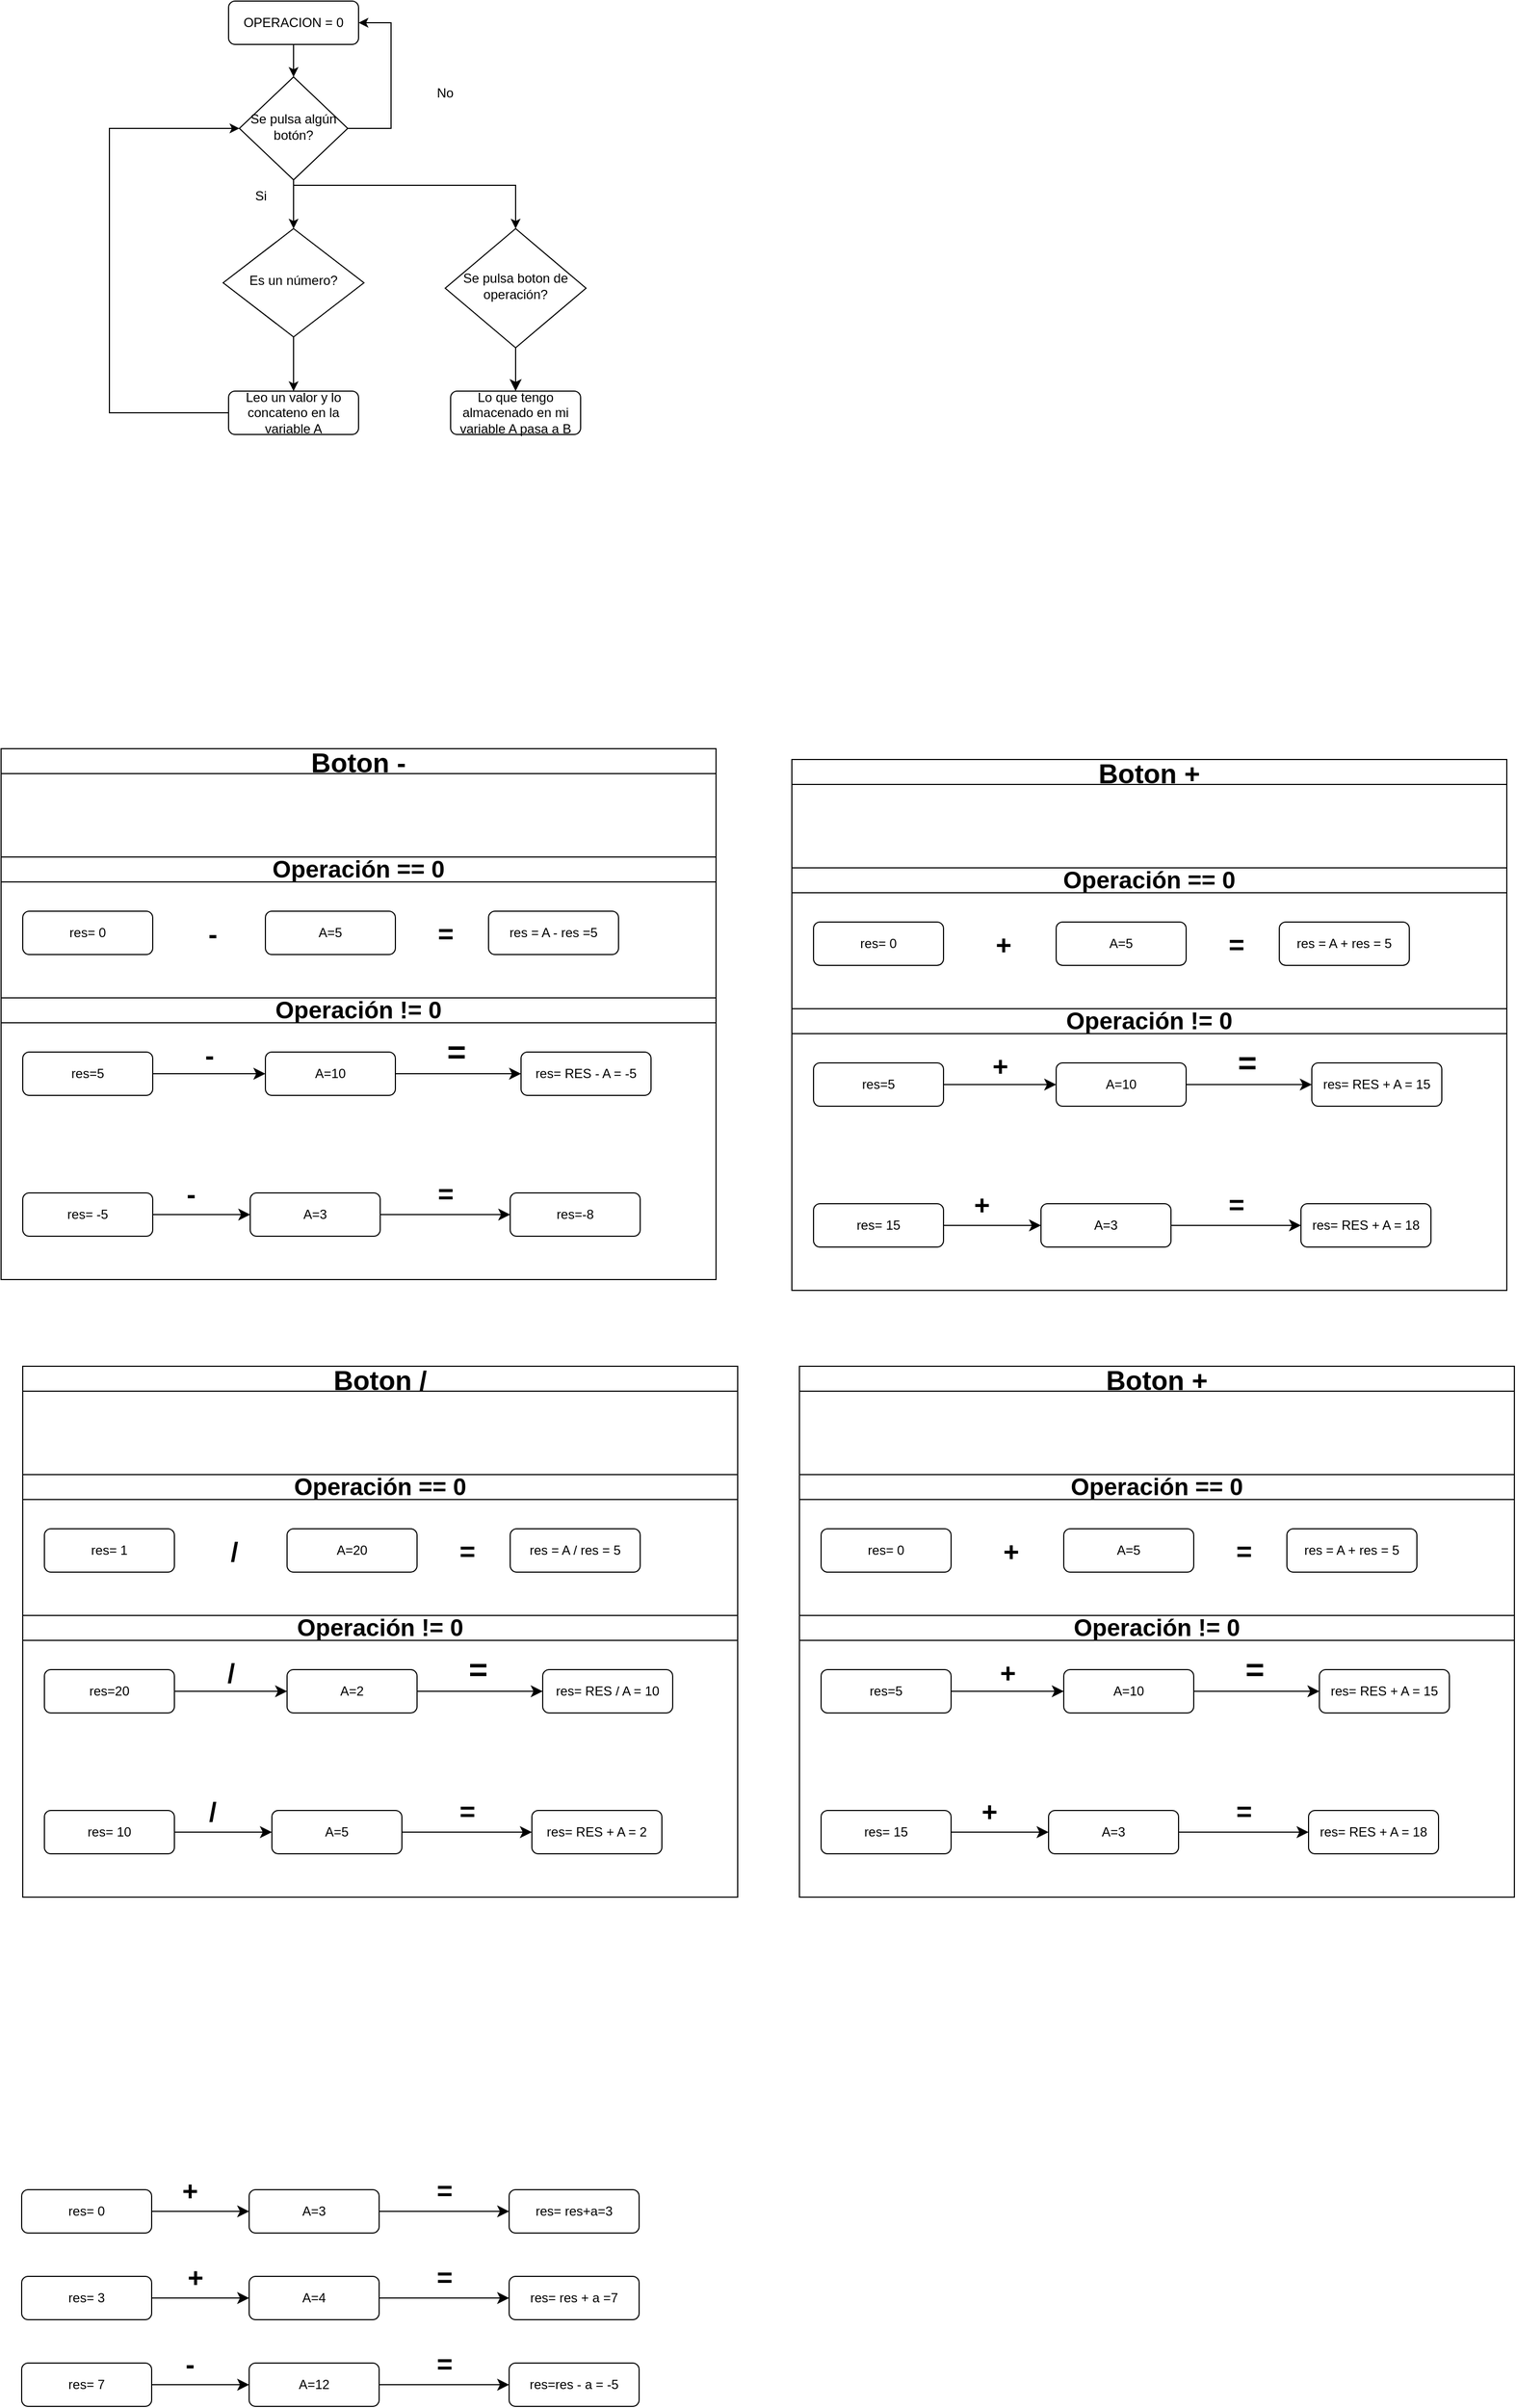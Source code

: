 <mxfile version="22.1.5" type="device">
  <diagram id="C5RBs43oDa-KdzZeNtuy" name="Page-1">
    <mxGraphModel dx="1489" dy="847" grid="1" gridSize="10" guides="1" tooltips="1" connect="1" arrows="1" fold="1" page="1" pageScale="1" pageWidth="827" pageHeight="1169" math="0" shadow="0">
      <root>
        <mxCell id="WIyWlLk6GJQsqaUBKTNV-0" />
        <mxCell id="WIyWlLk6GJQsqaUBKTNV-1" parent="WIyWlLk6GJQsqaUBKTNV-0" />
        <mxCell id="ZI-vQJcTx0TfdvtGSrB0-10" style="edgeStyle=orthogonalEdgeStyle;rounded=0;orthogonalLoop=1;jettySize=auto;html=1;entryX=0.5;entryY=0;entryDx=0;entryDy=0;" parent="WIyWlLk6GJQsqaUBKTNV-1" source="WIyWlLk6GJQsqaUBKTNV-3" target="ZI-vQJcTx0TfdvtGSrB0-3" edge="1">
          <mxGeometry relative="1" as="geometry" />
        </mxCell>
        <mxCell id="WIyWlLk6GJQsqaUBKTNV-3" value="OPERACION = 0" style="rounded=1;whiteSpace=wrap;html=1;fontSize=12;glass=0;strokeWidth=1;shadow=0;" parent="WIyWlLk6GJQsqaUBKTNV-1" vertex="1">
          <mxGeometry x="300" y="20" width="120" height="40" as="geometry" />
        </mxCell>
        <mxCell id="ZI-vQJcTx0TfdvtGSrB0-9" style="edgeStyle=orthogonalEdgeStyle;rounded=0;orthogonalLoop=1;jettySize=auto;html=1;entryX=0.5;entryY=0;entryDx=0;entryDy=0;" parent="WIyWlLk6GJQsqaUBKTNV-1" source="WIyWlLk6GJQsqaUBKTNV-6" target="ZI-vQJcTx0TfdvtGSrB0-2" edge="1">
          <mxGeometry relative="1" as="geometry" />
        </mxCell>
        <mxCell id="WIyWlLk6GJQsqaUBKTNV-6" value="Es un número?" style="rhombus;whiteSpace=wrap;html=1;shadow=0;fontFamily=Helvetica;fontSize=12;align=center;strokeWidth=1;spacing=6;spacingTop=-4;" parent="WIyWlLk6GJQsqaUBKTNV-1" vertex="1">
          <mxGeometry x="295" y="230" width="130" height="100" as="geometry" />
        </mxCell>
        <mxCell id="ZI-vQJcTx0TfdvtGSrB0-14" style="edgeStyle=orthogonalEdgeStyle;rounded=0;orthogonalLoop=1;jettySize=auto;html=1;entryX=0;entryY=0.5;entryDx=0;entryDy=0;" parent="WIyWlLk6GJQsqaUBKTNV-1" source="ZI-vQJcTx0TfdvtGSrB0-2" target="ZI-vQJcTx0TfdvtGSrB0-3" edge="1">
          <mxGeometry relative="1" as="geometry">
            <Array as="points">
              <mxPoint x="190" y="400" />
              <mxPoint x="190" y="138" />
            </Array>
          </mxGeometry>
        </mxCell>
        <mxCell id="ZI-vQJcTx0TfdvtGSrB0-2" value="Leo un valor y lo concateno en la variable A" style="rounded=1;whiteSpace=wrap;html=1;fontSize=12;glass=0;strokeWidth=1;shadow=0;" parent="WIyWlLk6GJQsqaUBKTNV-1" vertex="1">
          <mxGeometry x="300" y="380" width="120" height="40" as="geometry" />
        </mxCell>
        <mxCell id="ZI-vQJcTx0TfdvtGSrB0-4" style="edgeStyle=orthogonalEdgeStyle;rounded=0;orthogonalLoop=1;jettySize=auto;html=1;entryX=1;entryY=0.5;entryDx=0;entryDy=0;" parent="WIyWlLk6GJQsqaUBKTNV-1" source="ZI-vQJcTx0TfdvtGSrB0-3" target="WIyWlLk6GJQsqaUBKTNV-3" edge="1">
          <mxGeometry relative="1" as="geometry">
            <Array as="points">
              <mxPoint x="450" y="138" />
              <mxPoint x="450" y="40" />
            </Array>
          </mxGeometry>
        </mxCell>
        <mxCell id="ZI-vQJcTx0TfdvtGSrB0-8" style="edgeStyle=orthogonalEdgeStyle;rounded=0;orthogonalLoop=1;jettySize=auto;html=1;entryX=0.5;entryY=0;entryDx=0;entryDy=0;" parent="WIyWlLk6GJQsqaUBKTNV-1" source="ZI-vQJcTx0TfdvtGSrB0-3" target="WIyWlLk6GJQsqaUBKTNV-6" edge="1">
          <mxGeometry relative="1" as="geometry" />
        </mxCell>
        <mxCell id="ZI-vQJcTx0TfdvtGSrB0-12" style="edgeStyle=orthogonalEdgeStyle;rounded=0;orthogonalLoop=1;jettySize=auto;html=1;entryX=0.5;entryY=0;entryDx=0;entryDy=0;" parent="WIyWlLk6GJQsqaUBKTNV-1" source="ZI-vQJcTx0TfdvtGSrB0-3" target="ZI-vQJcTx0TfdvtGSrB0-7" edge="1">
          <mxGeometry relative="1" as="geometry">
            <Array as="points">
              <mxPoint x="360" y="190" />
              <mxPoint x="565" y="190" />
            </Array>
          </mxGeometry>
        </mxCell>
        <mxCell id="ZI-vQJcTx0TfdvtGSrB0-3" value="Se pulsa algún botón?" style="rhombus;whiteSpace=wrap;html=1;shadow=0;fontFamily=Helvetica;fontSize=12;align=center;strokeWidth=1;spacing=6;spacingTop=-4;" parent="WIyWlLk6GJQsqaUBKTNV-1" vertex="1">
          <mxGeometry x="310" y="90" width="100" height="95" as="geometry" />
        </mxCell>
        <mxCell id="ZI-vQJcTx0TfdvtGSrB0-5" value="No" style="text;html=1;strokeColor=none;fillColor=none;align=center;verticalAlign=middle;whiteSpace=wrap;rounded=0;" parent="WIyWlLk6GJQsqaUBKTNV-1" vertex="1">
          <mxGeometry x="470" y="90" width="60" height="30" as="geometry" />
        </mxCell>
        <mxCell id="ZI-vQJcTx0TfdvtGSrB0-6" value="Si" style="text;html=1;strokeColor=none;fillColor=none;align=center;verticalAlign=middle;whiteSpace=wrap;rounded=0;" parent="WIyWlLk6GJQsqaUBKTNV-1" vertex="1">
          <mxGeometry x="300" y="185" width="60" height="30" as="geometry" />
        </mxCell>
        <mxCell id="ZI-vQJcTx0TfdvtGSrB0-16" style="edgeStyle=none;curved=1;rounded=0;orthogonalLoop=1;jettySize=auto;html=1;entryX=0.5;entryY=0;entryDx=0;entryDy=0;fontSize=12;startSize=8;endSize=8;" parent="WIyWlLk6GJQsqaUBKTNV-1" source="ZI-vQJcTx0TfdvtGSrB0-7" target="ZI-vQJcTx0TfdvtGSrB0-15" edge="1">
          <mxGeometry relative="1" as="geometry" />
        </mxCell>
        <mxCell id="ZI-vQJcTx0TfdvtGSrB0-7" value="Se pulsa boton de operación?" style="rhombus;whiteSpace=wrap;html=1;shadow=0;fontFamily=Helvetica;fontSize=12;align=center;strokeWidth=1;spacing=6;spacingTop=-4;" parent="WIyWlLk6GJQsqaUBKTNV-1" vertex="1">
          <mxGeometry x="500" y="230" width="130" height="110" as="geometry" />
        </mxCell>
        <mxCell id="ZI-vQJcTx0TfdvtGSrB0-15" value="Lo que tengo almacenado en mi variable A pasa a B" style="rounded=1;whiteSpace=wrap;html=1;fontSize=12;glass=0;strokeWidth=1;shadow=0;" parent="WIyWlLk6GJQsqaUBKTNV-1" vertex="1">
          <mxGeometry x="505" y="380" width="120" height="40" as="geometry" />
        </mxCell>
        <mxCell id="ZI-vQJcTx0TfdvtGSrB0-28" value="&lt;span style=&quot;font-size: 14px;&quot;&gt;&lt;b style=&quot;font-size: 25px;&quot;&gt;-&lt;/b&gt;&lt;/span&gt;" style="edgeStyle=none;curved=1;rounded=0;orthogonalLoop=1;jettySize=auto;html=1;fontSize=12;startSize=8;endSize=8;verticalAlign=bottom;horizontal=1;labelPosition=center;verticalLabelPosition=top;align=center;" parent="WIyWlLk6GJQsqaUBKTNV-1" source="ZI-vQJcTx0TfdvtGSrB0-23" target="ZI-vQJcTx0TfdvtGSrB0-24" edge="1">
          <mxGeometry x="-0.002" relative="1" as="geometry">
            <Array as="points">
              <mxPoint x="280" y="1010" />
            </Array>
            <mxPoint as="offset" />
          </mxGeometry>
        </mxCell>
        <mxCell id="ZI-vQJcTx0TfdvtGSrB0-23" value="res=5" style="rounded=1;whiteSpace=wrap;html=1;fontSize=12;glass=0;strokeWidth=1;shadow=0;" parent="WIyWlLk6GJQsqaUBKTNV-1" vertex="1">
          <mxGeometry x="110" y="990" width="120" height="40" as="geometry" />
        </mxCell>
        <mxCell id="ZI-vQJcTx0TfdvtGSrB0-29" value="&lt;b&gt;&lt;font style=&quot;font-size: 30px;&quot;&gt;=&lt;/font&gt;&lt;/b&gt;" style="edgeStyle=none;curved=1;rounded=0;orthogonalLoop=1;jettySize=auto;html=1;fontSize=12;startSize=8;endSize=8;verticalAlign=bottom;" parent="WIyWlLk6GJQsqaUBKTNV-1" source="ZI-vQJcTx0TfdvtGSrB0-24" target="ZI-vQJcTx0TfdvtGSrB0-25" edge="1">
          <mxGeometry x="-0.035" relative="1" as="geometry">
            <mxPoint as="offset" />
          </mxGeometry>
        </mxCell>
        <mxCell id="ZI-vQJcTx0TfdvtGSrB0-24" value="A=10" style="rounded=1;whiteSpace=wrap;html=1;fontSize=12;glass=0;strokeWidth=1;shadow=0;" parent="WIyWlLk6GJQsqaUBKTNV-1" vertex="1">
          <mxGeometry x="334" y="990" width="120" height="40" as="geometry" />
        </mxCell>
        <mxCell id="ZI-vQJcTx0TfdvtGSrB0-25" value="res= RES - A = -5" style="rounded=1;whiteSpace=wrap;html=1;fontSize=12;glass=0;strokeWidth=1;shadow=0;" parent="WIyWlLk6GJQsqaUBKTNV-1" vertex="1">
          <mxGeometry x="570" y="990" width="120" height="40" as="geometry" />
        </mxCell>
        <mxCell id="ZI-vQJcTx0TfdvtGSrB0-40" value="res= 0" style="rounded=1;whiteSpace=wrap;html=1;fontSize=12;glass=0;strokeWidth=1;shadow=0;" parent="WIyWlLk6GJQsqaUBKTNV-1" vertex="1">
          <mxGeometry x="110" y="860" width="120" height="40" as="geometry" />
        </mxCell>
        <mxCell id="ZI-vQJcTx0TfdvtGSrB0-42" value="A=5" style="rounded=1;whiteSpace=wrap;html=1;fontSize=12;glass=0;strokeWidth=1;shadow=0;" parent="WIyWlLk6GJQsqaUBKTNV-1" vertex="1">
          <mxGeometry x="334" y="860" width="120" height="40" as="geometry" />
        </mxCell>
        <mxCell id="ZI-vQJcTx0TfdvtGSrB0-43" value="&lt;font style=&quot;font-size: 25px;&quot;&gt;&lt;b&gt;-&lt;/b&gt;&lt;/font&gt;" style="text;html=1;align=center;verticalAlign=middle;resizable=0;points=[];autosize=1;strokeColor=none;fillColor=none;fontSize=16;fontFamily=Helvetica;fontColor=default;" parent="WIyWlLk6GJQsqaUBKTNV-1" vertex="1">
          <mxGeometry x="270" y="860" width="30" height="40" as="geometry" />
        </mxCell>
        <mxCell id="ZI-vQJcTx0TfdvtGSrB0-44" value="&lt;font style=&quot;font-size: 25px;&quot;&gt;&lt;b&gt;=&lt;/b&gt;&lt;/font&gt;" style="text;html=1;align=center;verticalAlign=middle;resizable=0;points=[];autosize=1;strokeColor=none;fillColor=none;fontSize=16;fontFamily=Helvetica;fontColor=default;" parent="WIyWlLk6GJQsqaUBKTNV-1" vertex="1">
          <mxGeometry x="480" y="860" width="40" height="40" as="geometry" />
        </mxCell>
        <mxCell id="ZI-vQJcTx0TfdvtGSrB0-45" value="res = A - res =5" style="rounded=1;whiteSpace=wrap;html=1;fontSize=12;glass=0;strokeWidth=1;shadow=0;" parent="WIyWlLk6GJQsqaUBKTNV-1" vertex="1">
          <mxGeometry x="540" y="860" width="120" height="40" as="geometry" />
        </mxCell>
        <mxCell id="ZI-vQJcTx0TfdvtGSrB0-49" value="&lt;font style=&quot;font-size: 25px;&quot;&gt;Boton -&lt;/font&gt;" style="swimlane;whiteSpace=wrap;html=1;fontFamily=Helvetica;fontSize=12;fontColor=default;" parent="WIyWlLk6GJQsqaUBKTNV-1" vertex="1">
          <mxGeometry x="90" y="710" width="660" height="490" as="geometry" />
        </mxCell>
        <mxCell id="ZI-vQJcTx0TfdvtGSrB0-50" value="&lt;font style=&quot;font-size: 22px;&quot;&gt;Operación == 0&lt;/font&gt;" style="swimlane;whiteSpace=wrap;html=1;fontFamily=Helvetica;fontSize=12;fontColor=default;" parent="ZI-vQJcTx0TfdvtGSrB0-49" vertex="1">
          <mxGeometry y="100" width="660" height="130" as="geometry" />
        </mxCell>
        <mxCell id="ZI-vQJcTx0TfdvtGSrB0-51" value="&lt;font style=&quot;font-size: 22px;&quot;&gt;Operación != 0&lt;/font&gt;" style="swimlane;whiteSpace=wrap;html=1;fontFamily=Helvetica;fontSize=12;fontColor=default;" parent="ZI-vQJcTx0TfdvtGSrB0-49" vertex="1">
          <mxGeometry y="230" width="660" height="260" as="geometry" />
        </mxCell>
        <mxCell id="ZI-vQJcTx0TfdvtGSrB0-53" value="&lt;span style=&quot;font-size: 14px;&quot;&gt;&lt;b style=&quot;font-size: 25px;&quot;&gt;+&lt;/b&gt;&lt;/span&gt;" style="edgeStyle=none;curved=1;rounded=0;orthogonalLoop=1;jettySize=auto;html=1;fontSize=12;startSize=8;endSize=8;verticalAlign=bottom;horizontal=1;labelPosition=center;verticalLabelPosition=top;align=center;" parent="WIyWlLk6GJQsqaUBKTNV-1" source="ZI-vQJcTx0TfdvtGSrB0-54" target="ZI-vQJcTx0TfdvtGSrB0-56" edge="1">
          <mxGeometry x="-0.004" relative="1" as="geometry">
            <Array as="points">
              <mxPoint x="1010" y="1020" />
            </Array>
            <mxPoint as="offset" />
          </mxGeometry>
        </mxCell>
        <mxCell id="ZI-vQJcTx0TfdvtGSrB0-54" value="res=5" style="rounded=1;whiteSpace=wrap;html=1;fontSize=12;glass=0;strokeWidth=1;shadow=0;" parent="WIyWlLk6GJQsqaUBKTNV-1" vertex="1">
          <mxGeometry x="840" y="1000" width="120" height="40" as="geometry" />
        </mxCell>
        <mxCell id="ZI-vQJcTx0TfdvtGSrB0-55" value="&lt;b&gt;&lt;font style=&quot;font-size: 30px;&quot;&gt;=&lt;/font&gt;&lt;/b&gt;" style="edgeStyle=none;curved=1;rounded=0;orthogonalLoop=1;jettySize=auto;html=1;fontSize=12;startSize=8;endSize=8;verticalAlign=bottom;" parent="WIyWlLk6GJQsqaUBKTNV-1" source="ZI-vQJcTx0TfdvtGSrB0-56" target="ZI-vQJcTx0TfdvtGSrB0-57" edge="1">
          <mxGeometry x="-0.035" relative="1" as="geometry">
            <mxPoint as="offset" />
          </mxGeometry>
        </mxCell>
        <mxCell id="ZI-vQJcTx0TfdvtGSrB0-56" value="A=10" style="rounded=1;whiteSpace=wrap;html=1;fontSize=12;glass=0;strokeWidth=1;shadow=0;" parent="WIyWlLk6GJQsqaUBKTNV-1" vertex="1">
          <mxGeometry x="1064" y="1000" width="120" height="40" as="geometry" />
        </mxCell>
        <mxCell id="ZI-vQJcTx0TfdvtGSrB0-57" value="res= RES + A = 15" style="rounded=1;whiteSpace=wrap;html=1;fontSize=12;glass=0;strokeWidth=1;shadow=0;" parent="WIyWlLk6GJQsqaUBKTNV-1" vertex="1">
          <mxGeometry x="1300" y="1000" width="120" height="40" as="geometry" />
        </mxCell>
        <mxCell id="ZI-vQJcTx0TfdvtGSrB0-58" value="" style="edgeStyle=none;curved=1;rounded=0;orthogonalLoop=1;jettySize=auto;html=1;fontSize=12;startSize=8;endSize=8;" parent="WIyWlLk6GJQsqaUBKTNV-1" source="ZI-vQJcTx0TfdvtGSrB0-59" target="ZI-vQJcTx0TfdvtGSrB0-61" edge="1">
          <mxGeometry relative="1" as="geometry" />
        </mxCell>
        <mxCell id="ZI-vQJcTx0TfdvtGSrB0-59" value="res= 15" style="rounded=1;whiteSpace=wrap;html=1;fontSize=12;glass=0;strokeWidth=1;shadow=0;" parent="WIyWlLk6GJQsqaUBKTNV-1" vertex="1">
          <mxGeometry x="840" y="1130" width="120" height="40" as="geometry" />
        </mxCell>
        <mxCell id="ZI-vQJcTx0TfdvtGSrB0-60" value="" style="edgeStyle=none;curved=1;rounded=0;orthogonalLoop=1;jettySize=auto;html=1;fontSize=12;startSize=8;endSize=8;" parent="WIyWlLk6GJQsqaUBKTNV-1" source="ZI-vQJcTx0TfdvtGSrB0-61" target="ZI-vQJcTx0TfdvtGSrB0-62" edge="1">
          <mxGeometry relative="1" as="geometry" />
        </mxCell>
        <mxCell id="ZI-vQJcTx0TfdvtGSrB0-61" value="A=3" style="rounded=1;whiteSpace=wrap;html=1;fontSize=12;glass=0;strokeWidth=1;shadow=0;" parent="WIyWlLk6GJQsqaUBKTNV-1" vertex="1">
          <mxGeometry x="1050" y="1130" width="120" height="40" as="geometry" />
        </mxCell>
        <mxCell id="ZI-vQJcTx0TfdvtGSrB0-62" value="res= RES + A = 18" style="rounded=1;whiteSpace=wrap;html=1;fontSize=12;glass=0;strokeWidth=1;shadow=0;" parent="WIyWlLk6GJQsqaUBKTNV-1" vertex="1">
          <mxGeometry x="1290" y="1130" width="120" height="40" as="geometry" />
        </mxCell>
        <mxCell id="ZI-vQJcTx0TfdvtGSrB0-63" value="&lt;font style=&quot;font-size: 25px;&quot;&gt;&lt;b&gt;+&lt;/b&gt;&lt;/font&gt;" style="text;html=1;align=center;verticalAlign=middle;resizable=0;points=[];autosize=1;strokeColor=none;fillColor=none;fontSize=16;fontFamily=Helvetica;fontColor=default;" parent="WIyWlLk6GJQsqaUBKTNV-1" vertex="1">
          <mxGeometry x="975" y="1110" width="40" height="40" as="geometry" />
        </mxCell>
        <mxCell id="ZI-vQJcTx0TfdvtGSrB0-64" value="res= 0" style="rounded=1;whiteSpace=wrap;html=1;fontSize=12;glass=0;strokeWidth=1;shadow=0;" parent="WIyWlLk6GJQsqaUBKTNV-1" vertex="1">
          <mxGeometry x="840" y="870" width="120" height="40" as="geometry" />
        </mxCell>
        <mxCell id="ZI-vQJcTx0TfdvtGSrB0-65" value="&lt;font style=&quot;font-size: 25px;&quot;&gt;&lt;b&gt;=&lt;/b&gt;&lt;/font&gt;" style="text;html=1;align=center;verticalAlign=middle;resizable=0;points=[];autosize=1;strokeColor=none;fillColor=none;fontSize=16;fontFamily=Helvetica;fontColor=default;" parent="WIyWlLk6GJQsqaUBKTNV-1" vertex="1">
          <mxGeometry x="1210" y="1110" width="40" height="40" as="geometry" />
        </mxCell>
        <mxCell id="ZI-vQJcTx0TfdvtGSrB0-66" value="A=5" style="rounded=1;whiteSpace=wrap;html=1;fontSize=12;glass=0;strokeWidth=1;shadow=0;" parent="WIyWlLk6GJQsqaUBKTNV-1" vertex="1">
          <mxGeometry x="1064" y="870" width="120" height="40" as="geometry" />
        </mxCell>
        <mxCell id="ZI-vQJcTx0TfdvtGSrB0-67" value="&lt;font style=&quot;font-size: 25px;&quot;&gt;&lt;b&gt;+&lt;/b&gt;&lt;/font&gt;" style="text;html=1;align=center;verticalAlign=middle;resizable=0;points=[];autosize=1;strokeColor=none;fillColor=none;fontSize=16;fontFamily=Helvetica;fontColor=default;" parent="WIyWlLk6GJQsqaUBKTNV-1" vertex="1">
          <mxGeometry x="995" y="870" width="40" height="40" as="geometry" />
        </mxCell>
        <mxCell id="ZI-vQJcTx0TfdvtGSrB0-68" value="&lt;font style=&quot;font-size: 25px;&quot;&gt;&lt;b&gt;=&lt;/b&gt;&lt;/font&gt;" style="text;html=1;align=center;verticalAlign=middle;resizable=0;points=[];autosize=1;strokeColor=none;fillColor=none;fontSize=16;fontFamily=Helvetica;fontColor=default;" parent="WIyWlLk6GJQsqaUBKTNV-1" vertex="1">
          <mxGeometry x="1210" y="870" width="40" height="40" as="geometry" />
        </mxCell>
        <mxCell id="ZI-vQJcTx0TfdvtGSrB0-69" value="res = A + res = 5" style="rounded=1;whiteSpace=wrap;html=1;fontSize=12;glass=0;strokeWidth=1;shadow=0;" parent="WIyWlLk6GJQsqaUBKTNV-1" vertex="1">
          <mxGeometry x="1270" y="870" width="120" height="40" as="geometry" />
        </mxCell>
        <mxCell id="ZI-vQJcTx0TfdvtGSrB0-70" value="&lt;font style=&quot;font-size: 25px;&quot;&gt;Boton +&lt;/font&gt;" style="swimlane;whiteSpace=wrap;html=1;fontFamily=Helvetica;fontSize=12;fontColor=default;" parent="WIyWlLk6GJQsqaUBKTNV-1" vertex="1">
          <mxGeometry x="820" y="720" width="660" height="490" as="geometry" />
        </mxCell>
        <mxCell id="ZI-vQJcTx0TfdvtGSrB0-71" value="&lt;font style=&quot;font-size: 22px;&quot;&gt;Operación == 0&lt;/font&gt;" style="swimlane;whiteSpace=wrap;html=1;fontFamily=Helvetica;fontSize=12;fontColor=default;" parent="ZI-vQJcTx0TfdvtGSrB0-70" vertex="1">
          <mxGeometry y="100" width="660" height="130" as="geometry" />
        </mxCell>
        <mxCell id="ZI-vQJcTx0TfdvtGSrB0-72" value="&lt;font style=&quot;font-size: 22px;&quot;&gt;Operación != 0&lt;/font&gt;" style="swimlane;whiteSpace=wrap;html=1;fontFamily=Helvetica;fontSize=12;fontColor=default;" parent="ZI-vQJcTx0TfdvtGSrB0-70" vertex="1">
          <mxGeometry y="230" width="660" height="260" as="geometry" />
        </mxCell>
        <mxCell id="ZI-vQJcTx0TfdvtGSrB0-73" value="&lt;span style=&quot;font-size: 14px;&quot;&gt;&lt;b style=&quot;font-size: 25px;&quot;&gt;+&lt;/b&gt;&lt;/span&gt;" style="edgeStyle=none;curved=1;rounded=0;orthogonalLoop=1;jettySize=auto;html=1;fontSize=12;startSize=8;endSize=8;verticalAlign=bottom;horizontal=1;labelPosition=center;verticalLabelPosition=top;align=center;" parent="WIyWlLk6GJQsqaUBKTNV-1" source="ZI-vQJcTx0TfdvtGSrB0-74" target="ZI-vQJcTx0TfdvtGSrB0-76" edge="1">
          <mxGeometry x="-0.004" relative="1" as="geometry">
            <Array as="points">
              <mxPoint x="1017" y="1580" />
            </Array>
            <mxPoint as="offset" />
          </mxGeometry>
        </mxCell>
        <mxCell id="ZI-vQJcTx0TfdvtGSrB0-74" value="res=5" style="rounded=1;whiteSpace=wrap;html=1;fontSize=12;glass=0;strokeWidth=1;shadow=0;" parent="WIyWlLk6GJQsqaUBKTNV-1" vertex="1">
          <mxGeometry x="847" y="1560" width="120" height="40" as="geometry" />
        </mxCell>
        <mxCell id="ZI-vQJcTx0TfdvtGSrB0-75" value="&lt;b&gt;&lt;font style=&quot;font-size: 30px;&quot;&gt;=&lt;/font&gt;&lt;/b&gt;" style="edgeStyle=none;curved=1;rounded=0;orthogonalLoop=1;jettySize=auto;html=1;fontSize=12;startSize=8;endSize=8;verticalAlign=bottom;" parent="WIyWlLk6GJQsqaUBKTNV-1" source="ZI-vQJcTx0TfdvtGSrB0-76" target="ZI-vQJcTx0TfdvtGSrB0-77" edge="1">
          <mxGeometry x="-0.035" relative="1" as="geometry">
            <mxPoint as="offset" />
          </mxGeometry>
        </mxCell>
        <mxCell id="ZI-vQJcTx0TfdvtGSrB0-76" value="A=10" style="rounded=1;whiteSpace=wrap;html=1;fontSize=12;glass=0;strokeWidth=1;shadow=0;" parent="WIyWlLk6GJQsqaUBKTNV-1" vertex="1">
          <mxGeometry x="1071" y="1560" width="120" height="40" as="geometry" />
        </mxCell>
        <mxCell id="ZI-vQJcTx0TfdvtGSrB0-77" value="res= RES + A = 15" style="rounded=1;whiteSpace=wrap;html=1;fontSize=12;glass=0;strokeWidth=1;shadow=0;" parent="WIyWlLk6GJQsqaUBKTNV-1" vertex="1">
          <mxGeometry x="1307" y="1560" width="120" height="40" as="geometry" />
        </mxCell>
        <mxCell id="ZI-vQJcTx0TfdvtGSrB0-78" value="" style="edgeStyle=none;curved=1;rounded=0;orthogonalLoop=1;jettySize=auto;html=1;fontSize=12;startSize=8;endSize=8;" parent="WIyWlLk6GJQsqaUBKTNV-1" source="ZI-vQJcTx0TfdvtGSrB0-79" target="ZI-vQJcTx0TfdvtGSrB0-81" edge="1">
          <mxGeometry relative="1" as="geometry" />
        </mxCell>
        <mxCell id="ZI-vQJcTx0TfdvtGSrB0-79" value="res= 15" style="rounded=1;whiteSpace=wrap;html=1;fontSize=12;glass=0;strokeWidth=1;shadow=0;" parent="WIyWlLk6GJQsqaUBKTNV-1" vertex="1">
          <mxGeometry x="847" y="1690" width="120" height="40" as="geometry" />
        </mxCell>
        <mxCell id="ZI-vQJcTx0TfdvtGSrB0-80" value="" style="edgeStyle=none;curved=1;rounded=0;orthogonalLoop=1;jettySize=auto;html=1;fontSize=12;startSize=8;endSize=8;" parent="WIyWlLk6GJQsqaUBKTNV-1" source="ZI-vQJcTx0TfdvtGSrB0-81" target="ZI-vQJcTx0TfdvtGSrB0-82" edge="1">
          <mxGeometry relative="1" as="geometry" />
        </mxCell>
        <mxCell id="ZI-vQJcTx0TfdvtGSrB0-81" value="A=3" style="rounded=1;whiteSpace=wrap;html=1;fontSize=12;glass=0;strokeWidth=1;shadow=0;" parent="WIyWlLk6GJQsqaUBKTNV-1" vertex="1">
          <mxGeometry x="1057" y="1690" width="120" height="40" as="geometry" />
        </mxCell>
        <mxCell id="ZI-vQJcTx0TfdvtGSrB0-82" value="res= RES + A = 18" style="rounded=1;whiteSpace=wrap;html=1;fontSize=12;glass=0;strokeWidth=1;shadow=0;" parent="WIyWlLk6GJQsqaUBKTNV-1" vertex="1">
          <mxGeometry x="1297" y="1690" width="120" height="40" as="geometry" />
        </mxCell>
        <mxCell id="ZI-vQJcTx0TfdvtGSrB0-83" value="&lt;font style=&quot;font-size: 25px;&quot;&gt;&lt;b&gt;+&lt;/b&gt;&lt;/font&gt;" style="text;html=1;align=center;verticalAlign=middle;resizable=0;points=[];autosize=1;strokeColor=none;fillColor=none;fontSize=16;fontFamily=Helvetica;fontColor=default;" parent="WIyWlLk6GJQsqaUBKTNV-1" vertex="1">
          <mxGeometry x="982" y="1670" width="40" height="40" as="geometry" />
        </mxCell>
        <mxCell id="ZI-vQJcTx0TfdvtGSrB0-84" value="res= 0" style="rounded=1;whiteSpace=wrap;html=1;fontSize=12;glass=0;strokeWidth=1;shadow=0;" parent="WIyWlLk6GJQsqaUBKTNV-1" vertex="1">
          <mxGeometry x="847" y="1430" width="120" height="40" as="geometry" />
        </mxCell>
        <mxCell id="ZI-vQJcTx0TfdvtGSrB0-85" value="&lt;font style=&quot;font-size: 25px;&quot;&gt;&lt;b&gt;=&lt;/b&gt;&lt;/font&gt;" style="text;html=1;align=center;verticalAlign=middle;resizable=0;points=[];autosize=1;strokeColor=none;fillColor=none;fontSize=16;fontFamily=Helvetica;fontColor=default;" parent="WIyWlLk6GJQsqaUBKTNV-1" vertex="1">
          <mxGeometry x="1217" y="1670" width="40" height="40" as="geometry" />
        </mxCell>
        <mxCell id="ZI-vQJcTx0TfdvtGSrB0-86" value="A=5" style="rounded=1;whiteSpace=wrap;html=1;fontSize=12;glass=0;strokeWidth=1;shadow=0;" parent="WIyWlLk6GJQsqaUBKTNV-1" vertex="1">
          <mxGeometry x="1071" y="1430" width="120" height="40" as="geometry" />
        </mxCell>
        <mxCell id="ZI-vQJcTx0TfdvtGSrB0-87" value="&lt;font style=&quot;font-size: 25px;&quot;&gt;&lt;b&gt;+&lt;/b&gt;&lt;/font&gt;" style="text;html=1;align=center;verticalAlign=middle;resizable=0;points=[];autosize=1;strokeColor=none;fillColor=none;fontSize=16;fontFamily=Helvetica;fontColor=default;" parent="WIyWlLk6GJQsqaUBKTNV-1" vertex="1">
          <mxGeometry x="1002" y="1430" width="40" height="40" as="geometry" />
        </mxCell>
        <mxCell id="ZI-vQJcTx0TfdvtGSrB0-88" value="&lt;font style=&quot;font-size: 25px;&quot;&gt;&lt;b&gt;=&lt;/b&gt;&lt;/font&gt;" style="text;html=1;align=center;verticalAlign=middle;resizable=0;points=[];autosize=1;strokeColor=none;fillColor=none;fontSize=16;fontFamily=Helvetica;fontColor=default;" parent="WIyWlLk6GJQsqaUBKTNV-1" vertex="1">
          <mxGeometry x="1217" y="1430" width="40" height="40" as="geometry" />
        </mxCell>
        <mxCell id="ZI-vQJcTx0TfdvtGSrB0-89" value="res = A + res = 5" style="rounded=1;whiteSpace=wrap;html=1;fontSize=12;glass=0;strokeWidth=1;shadow=0;" parent="WIyWlLk6GJQsqaUBKTNV-1" vertex="1">
          <mxGeometry x="1277" y="1430" width="120" height="40" as="geometry" />
        </mxCell>
        <mxCell id="ZI-vQJcTx0TfdvtGSrB0-90" value="&lt;font style=&quot;font-size: 25px;&quot;&gt;Boton +&lt;/font&gt;" style="swimlane;whiteSpace=wrap;html=1;fontFamily=Helvetica;fontSize=12;fontColor=default;" parent="WIyWlLk6GJQsqaUBKTNV-1" vertex="1">
          <mxGeometry x="827" y="1280" width="660" height="490" as="geometry" />
        </mxCell>
        <mxCell id="ZI-vQJcTx0TfdvtGSrB0-91" value="&lt;font style=&quot;font-size: 22px;&quot;&gt;Operación == 0&lt;/font&gt;" style="swimlane;whiteSpace=wrap;html=1;fontFamily=Helvetica;fontSize=12;fontColor=default;" parent="ZI-vQJcTx0TfdvtGSrB0-90" vertex="1">
          <mxGeometry y="100" width="660" height="130" as="geometry" />
        </mxCell>
        <mxCell id="ZI-vQJcTx0TfdvtGSrB0-92" value="&lt;font style=&quot;font-size: 22px;&quot;&gt;Operación != 0&lt;/font&gt;" style="swimlane;whiteSpace=wrap;html=1;fontFamily=Helvetica;fontSize=12;fontColor=default;" parent="ZI-vQJcTx0TfdvtGSrB0-90" vertex="1">
          <mxGeometry y="230" width="660" height="260" as="geometry" />
        </mxCell>
        <mxCell id="ZI-vQJcTx0TfdvtGSrB0-113" value="&lt;span style=&quot;font-size: 14px;&quot;&gt;&lt;b style=&quot;font-size: 25px;&quot;&gt;/&lt;/b&gt;&lt;/span&gt;" style="edgeStyle=none;curved=1;rounded=0;orthogonalLoop=1;jettySize=auto;html=1;fontSize=12;startSize=8;endSize=8;verticalAlign=bottom;horizontal=1;labelPosition=center;verticalLabelPosition=top;align=center;" parent="WIyWlLk6GJQsqaUBKTNV-1" source="ZI-vQJcTx0TfdvtGSrB0-114" target="ZI-vQJcTx0TfdvtGSrB0-116" edge="1">
          <mxGeometry x="-0.004" relative="1" as="geometry">
            <Array as="points">
              <mxPoint x="300" y="1580" />
            </Array>
            <mxPoint as="offset" />
          </mxGeometry>
        </mxCell>
        <mxCell id="ZI-vQJcTx0TfdvtGSrB0-114" value="res=20" style="rounded=1;whiteSpace=wrap;html=1;fontSize=12;glass=0;strokeWidth=1;shadow=0;" parent="WIyWlLk6GJQsqaUBKTNV-1" vertex="1">
          <mxGeometry x="130" y="1560" width="120" height="40" as="geometry" />
        </mxCell>
        <mxCell id="ZI-vQJcTx0TfdvtGSrB0-115" value="&lt;b&gt;&lt;font style=&quot;font-size: 30px;&quot;&gt;=&lt;/font&gt;&lt;/b&gt;" style="edgeStyle=none;curved=1;rounded=0;orthogonalLoop=1;jettySize=auto;html=1;fontSize=12;startSize=8;endSize=8;verticalAlign=bottom;" parent="WIyWlLk6GJQsqaUBKTNV-1" source="ZI-vQJcTx0TfdvtGSrB0-116" target="ZI-vQJcTx0TfdvtGSrB0-117" edge="1">
          <mxGeometry x="-0.035" relative="1" as="geometry">
            <mxPoint as="offset" />
          </mxGeometry>
        </mxCell>
        <mxCell id="ZI-vQJcTx0TfdvtGSrB0-116" value="A=2" style="rounded=1;whiteSpace=wrap;html=1;fontSize=12;glass=0;strokeWidth=1;shadow=0;" parent="WIyWlLk6GJQsqaUBKTNV-1" vertex="1">
          <mxGeometry x="354" y="1560" width="120" height="40" as="geometry" />
        </mxCell>
        <mxCell id="ZI-vQJcTx0TfdvtGSrB0-117" value="res= RES / A = 10" style="rounded=1;whiteSpace=wrap;html=1;fontSize=12;glass=0;strokeWidth=1;shadow=0;" parent="WIyWlLk6GJQsqaUBKTNV-1" vertex="1">
          <mxGeometry x="590" y="1560" width="120" height="40" as="geometry" />
        </mxCell>
        <mxCell id="ZI-vQJcTx0TfdvtGSrB0-118" value="" style="edgeStyle=none;curved=1;rounded=0;orthogonalLoop=1;jettySize=auto;html=1;fontSize=12;startSize=8;endSize=8;" parent="WIyWlLk6GJQsqaUBKTNV-1" source="ZI-vQJcTx0TfdvtGSrB0-119" target="ZI-vQJcTx0TfdvtGSrB0-121" edge="1">
          <mxGeometry relative="1" as="geometry" />
        </mxCell>
        <mxCell id="ZI-vQJcTx0TfdvtGSrB0-119" value="res= 10" style="rounded=1;whiteSpace=wrap;html=1;fontSize=12;glass=0;strokeWidth=1;shadow=0;" parent="WIyWlLk6GJQsqaUBKTNV-1" vertex="1">
          <mxGeometry x="130" y="1690" width="120" height="40" as="geometry" />
        </mxCell>
        <mxCell id="ZI-vQJcTx0TfdvtGSrB0-120" value="" style="edgeStyle=none;curved=1;rounded=0;orthogonalLoop=1;jettySize=auto;html=1;fontSize=12;startSize=8;endSize=8;" parent="WIyWlLk6GJQsqaUBKTNV-1" source="ZI-vQJcTx0TfdvtGSrB0-121" target="ZI-vQJcTx0TfdvtGSrB0-122" edge="1">
          <mxGeometry relative="1" as="geometry" />
        </mxCell>
        <mxCell id="ZI-vQJcTx0TfdvtGSrB0-121" value="A=5" style="rounded=1;whiteSpace=wrap;html=1;fontSize=12;glass=0;strokeWidth=1;shadow=0;" parent="WIyWlLk6GJQsqaUBKTNV-1" vertex="1">
          <mxGeometry x="340" y="1690" width="120" height="40" as="geometry" />
        </mxCell>
        <mxCell id="ZI-vQJcTx0TfdvtGSrB0-122" value="res= RES + A = 2" style="rounded=1;whiteSpace=wrap;html=1;fontSize=12;glass=0;strokeWidth=1;shadow=0;" parent="WIyWlLk6GJQsqaUBKTNV-1" vertex="1">
          <mxGeometry x="580" y="1690" width="120" height="40" as="geometry" />
        </mxCell>
        <mxCell id="ZI-vQJcTx0TfdvtGSrB0-123" value="&lt;font style=&quot;font-size: 25px;&quot;&gt;&lt;b&gt;/&lt;/b&gt;&lt;/font&gt;" style="text;html=1;align=center;verticalAlign=middle;resizable=0;points=[];autosize=1;strokeColor=none;fillColor=none;fontSize=16;fontFamily=Helvetica;fontColor=default;" parent="WIyWlLk6GJQsqaUBKTNV-1" vertex="1">
          <mxGeometry x="270" y="1670" width="30" height="40" as="geometry" />
        </mxCell>
        <mxCell id="ZI-vQJcTx0TfdvtGSrB0-124" value="res= 1" style="rounded=1;whiteSpace=wrap;html=1;fontSize=12;glass=0;strokeWidth=1;shadow=0;" parent="WIyWlLk6GJQsqaUBKTNV-1" vertex="1">
          <mxGeometry x="130" y="1430" width="120" height="40" as="geometry" />
        </mxCell>
        <mxCell id="ZI-vQJcTx0TfdvtGSrB0-125" value="&lt;font style=&quot;font-size: 25px;&quot;&gt;&lt;b&gt;=&lt;/b&gt;&lt;/font&gt;" style="text;html=1;align=center;verticalAlign=middle;resizable=0;points=[];autosize=1;strokeColor=none;fillColor=none;fontSize=16;fontFamily=Helvetica;fontColor=default;" parent="WIyWlLk6GJQsqaUBKTNV-1" vertex="1">
          <mxGeometry x="500" y="1670" width="40" height="40" as="geometry" />
        </mxCell>
        <mxCell id="ZI-vQJcTx0TfdvtGSrB0-126" value="A=20" style="rounded=1;whiteSpace=wrap;html=1;fontSize=12;glass=0;strokeWidth=1;shadow=0;" parent="WIyWlLk6GJQsqaUBKTNV-1" vertex="1">
          <mxGeometry x="354" y="1430" width="120" height="40" as="geometry" />
        </mxCell>
        <mxCell id="ZI-vQJcTx0TfdvtGSrB0-127" value="&lt;font style=&quot;font-size: 25px;&quot;&gt;&lt;b&gt;/&lt;/b&gt;&lt;/font&gt;" style="text;html=1;align=center;verticalAlign=middle;resizable=0;points=[];autosize=1;strokeColor=none;fillColor=none;fontSize=16;fontFamily=Helvetica;fontColor=default;" parent="WIyWlLk6GJQsqaUBKTNV-1" vertex="1">
          <mxGeometry x="290" y="1430" width="30" height="40" as="geometry" />
        </mxCell>
        <mxCell id="ZI-vQJcTx0TfdvtGSrB0-128" value="&lt;font style=&quot;font-size: 25px;&quot;&gt;&lt;b&gt;=&lt;/b&gt;&lt;/font&gt;" style="text;html=1;align=center;verticalAlign=middle;resizable=0;points=[];autosize=1;strokeColor=none;fillColor=none;fontSize=16;fontFamily=Helvetica;fontColor=default;" parent="WIyWlLk6GJQsqaUBKTNV-1" vertex="1">
          <mxGeometry x="500" y="1430" width="40" height="40" as="geometry" />
        </mxCell>
        <mxCell id="ZI-vQJcTx0TfdvtGSrB0-129" value="res = A / res = 5" style="rounded=1;whiteSpace=wrap;html=1;fontSize=12;glass=0;strokeWidth=1;shadow=0;" parent="WIyWlLk6GJQsqaUBKTNV-1" vertex="1">
          <mxGeometry x="560" y="1430" width="120" height="40" as="geometry" />
        </mxCell>
        <mxCell id="ZI-vQJcTx0TfdvtGSrB0-130" value="&lt;font style=&quot;font-size: 25px;&quot;&gt;Boton /&lt;/font&gt;" style="swimlane;whiteSpace=wrap;html=1;fontFamily=Helvetica;fontSize=12;fontColor=default;" parent="WIyWlLk6GJQsqaUBKTNV-1" vertex="1">
          <mxGeometry x="110" y="1280" width="660" height="490" as="geometry" />
        </mxCell>
        <mxCell id="ZI-vQJcTx0TfdvtGSrB0-131" value="&lt;font style=&quot;font-size: 22px;&quot;&gt;Operación == 0&lt;/font&gt;" style="swimlane;whiteSpace=wrap;html=1;fontFamily=Helvetica;fontSize=12;fontColor=default;" parent="ZI-vQJcTx0TfdvtGSrB0-130" vertex="1">
          <mxGeometry y="100" width="660" height="130" as="geometry" />
        </mxCell>
        <mxCell id="ZI-vQJcTx0TfdvtGSrB0-132" value="&lt;font style=&quot;font-size: 22px;&quot;&gt;Operación != 0&lt;/font&gt;" style="swimlane;whiteSpace=wrap;html=1;fontFamily=Helvetica;fontSize=12;fontColor=default;" parent="ZI-vQJcTx0TfdvtGSrB0-130" vertex="1">
          <mxGeometry y="230" width="660" height="260" as="geometry" />
        </mxCell>
        <mxCell id="ZI-vQJcTx0TfdvtGSrB0-138" value="" style="edgeStyle=none;curved=1;rounded=0;orthogonalLoop=1;jettySize=auto;html=1;fontSize=12;startSize=8;endSize=8;" parent="WIyWlLk6GJQsqaUBKTNV-1" source="ZI-vQJcTx0TfdvtGSrB0-139" target="ZI-vQJcTx0TfdvtGSrB0-141" edge="1">
          <mxGeometry relative="1" as="geometry" />
        </mxCell>
        <mxCell id="ZI-vQJcTx0TfdvtGSrB0-139" value="res= -5" style="rounded=1;whiteSpace=wrap;html=1;fontSize=12;glass=0;strokeWidth=1;shadow=0;" parent="WIyWlLk6GJQsqaUBKTNV-1" vertex="1">
          <mxGeometry x="110" y="1120" width="120" height="40" as="geometry" />
        </mxCell>
        <mxCell id="ZI-vQJcTx0TfdvtGSrB0-140" value="" style="edgeStyle=none;curved=1;rounded=0;orthogonalLoop=1;jettySize=auto;html=1;fontSize=12;startSize=8;endSize=8;" parent="WIyWlLk6GJQsqaUBKTNV-1" source="ZI-vQJcTx0TfdvtGSrB0-141" target="ZI-vQJcTx0TfdvtGSrB0-142" edge="1">
          <mxGeometry relative="1" as="geometry" />
        </mxCell>
        <mxCell id="ZI-vQJcTx0TfdvtGSrB0-141" value="A=3" style="rounded=1;whiteSpace=wrap;html=1;fontSize=12;glass=0;strokeWidth=1;shadow=0;" parent="WIyWlLk6GJQsqaUBKTNV-1" vertex="1">
          <mxGeometry x="320" y="1120" width="120" height="40" as="geometry" />
        </mxCell>
        <mxCell id="ZI-vQJcTx0TfdvtGSrB0-142" value="res=-8" style="rounded=1;whiteSpace=wrap;html=1;fontSize=12;glass=0;strokeWidth=1;shadow=0;" parent="WIyWlLk6GJQsqaUBKTNV-1" vertex="1">
          <mxGeometry x="560" y="1120" width="120" height="40" as="geometry" />
        </mxCell>
        <mxCell id="ZI-vQJcTx0TfdvtGSrB0-143" value="&lt;font style=&quot;font-size: 25px;&quot;&gt;&lt;b&gt;-&lt;/b&gt;&lt;/font&gt;" style="text;html=1;align=center;verticalAlign=middle;resizable=0;points=[];autosize=1;strokeColor=none;fillColor=none;fontSize=16;fontFamily=Helvetica;fontColor=default;" parent="WIyWlLk6GJQsqaUBKTNV-1" vertex="1">
          <mxGeometry x="250" y="1100" width="30" height="40" as="geometry" />
        </mxCell>
        <mxCell id="ZI-vQJcTx0TfdvtGSrB0-144" value="&lt;font style=&quot;font-size: 25px;&quot;&gt;&lt;b&gt;=&lt;/b&gt;&lt;/font&gt;" style="text;html=1;align=center;verticalAlign=middle;resizable=0;points=[];autosize=1;strokeColor=none;fillColor=none;fontSize=16;fontFamily=Helvetica;fontColor=default;" parent="WIyWlLk6GJQsqaUBKTNV-1" vertex="1">
          <mxGeometry x="480" y="1100" width="40" height="40" as="geometry" />
        </mxCell>
        <mxCell id="ZI-vQJcTx0TfdvtGSrB0-145" value="" style="edgeStyle=none;curved=1;rounded=0;orthogonalLoop=1;jettySize=auto;html=1;fontSize=12;startSize=8;endSize=8;" parent="WIyWlLk6GJQsqaUBKTNV-1" source="ZI-vQJcTx0TfdvtGSrB0-146" target="ZI-vQJcTx0TfdvtGSrB0-148" edge="1">
          <mxGeometry relative="1" as="geometry" />
        </mxCell>
        <mxCell id="ZI-vQJcTx0TfdvtGSrB0-146" value="res= 0" style="rounded=1;whiteSpace=wrap;html=1;fontSize=12;glass=0;strokeWidth=1;shadow=0;" parent="WIyWlLk6GJQsqaUBKTNV-1" vertex="1">
          <mxGeometry x="109" y="2040" width="120" height="40" as="geometry" />
        </mxCell>
        <mxCell id="ZI-vQJcTx0TfdvtGSrB0-147" value="" style="edgeStyle=none;curved=1;rounded=0;orthogonalLoop=1;jettySize=auto;html=1;fontSize=12;startSize=8;endSize=8;" parent="WIyWlLk6GJQsqaUBKTNV-1" source="ZI-vQJcTx0TfdvtGSrB0-148" target="ZI-vQJcTx0TfdvtGSrB0-149" edge="1">
          <mxGeometry relative="1" as="geometry" />
        </mxCell>
        <mxCell id="ZI-vQJcTx0TfdvtGSrB0-148" value="A=3" style="rounded=1;whiteSpace=wrap;html=1;fontSize=12;glass=0;strokeWidth=1;shadow=0;" parent="WIyWlLk6GJQsqaUBKTNV-1" vertex="1">
          <mxGeometry x="319" y="2040" width="120" height="40" as="geometry" />
        </mxCell>
        <mxCell id="ZI-vQJcTx0TfdvtGSrB0-149" value="res= res+a=3" style="rounded=1;whiteSpace=wrap;html=1;fontSize=12;glass=0;strokeWidth=1;shadow=0;" parent="WIyWlLk6GJQsqaUBKTNV-1" vertex="1">
          <mxGeometry x="559" y="2040" width="120" height="40" as="geometry" />
        </mxCell>
        <mxCell id="ZI-vQJcTx0TfdvtGSrB0-150" value="&lt;font style=&quot;font-size: 25px;&quot;&gt;&lt;b&gt;+&lt;/b&gt;&lt;/font&gt;" style="text;html=1;align=center;verticalAlign=middle;resizable=0;points=[];autosize=1;strokeColor=none;fillColor=none;fontSize=16;fontFamily=Helvetica;fontColor=default;" parent="WIyWlLk6GJQsqaUBKTNV-1" vertex="1">
          <mxGeometry x="244" y="2020" width="40" height="40" as="geometry" />
        </mxCell>
        <mxCell id="ZI-vQJcTx0TfdvtGSrB0-151" value="&lt;font style=&quot;font-size: 25px;&quot;&gt;&lt;b&gt;=&lt;/b&gt;&lt;/font&gt;" style="text;html=1;align=center;verticalAlign=middle;resizable=0;points=[];autosize=1;strokeColor=none;fillColor=none;fontSize=16;fontFamily=Helvetica;fontColor=default;" parent="WIyWlLk6GJQsqaUBKTNV-1" vertex="1">
          <mxGeometry x="479" y="2020" width="40" height="40" as="geometry" />
        </mxCell>
        <mxCell id="ZI-vQJcTx0TfdvtGSrB0-152" value="" style="edgeStyle=none;curved=1;rounded=0;orthogonalLoop=1;jettySize=auto;html=1;fontSize=12;startSize=8;endSize=8;" parent="WIyWlLk6GJQsqaUBKTNV-1" source="ZI-vQJcTx0TfdvtGSrB0-153" target="ZI-vQJcTx0TfdvtGSrB0-155" edge="1">
          <mxGeometry relative="1" as="geometry" />
        </mxCell>
        <mxCell id="ZI-vQJcTx0TfdvtGSrB0-153" value="res= 3" style="rounded=1;whiteSpace=wrap;html=1;fontSize=12;glass=0;strokeWidth=1;shadow=0;" parent="WIyWlLk6GJQsqaUBKTNV-1" vertex="1">
          <mxGeometry x="109" y="2120" width="120" height="40" as="geometry" />
        </mxCell>
        <mxCell id="ZI-vQJcTx0TfdvtGSrB0-154" value="" style="edgeStyle=none;curved=1;rounded=0;orthogonalLoop=1;jettySize=auto;html=1;fontSize=12;startSize=8;endSize=8;" parent="WIyWlLk6GJQsqaUBKTNV-1" source="ZI-vQJcTx0TfdvtGSrB0-155" target="ZI-vQJcTx0TfdvtGSrB0-156" edge="1">
          <mxGeometry relative="1" as="geometry" />
        </mxCell>
        <mxCell id="ZI-vQJcTx0TfdvtGSrB0-155" value="A=4" style="rounded=1;whiteSpace=wrap;html=1;fontSize=12;glass=0;strokeWidth=1;shadow=0;" parent="WIyWlLk6GJQsqaUBKTNV-1" vertex="1">
          <mxGeometry x="319" y="2120" width="120" height="40" as="geometry" />
        </mxCell>
        <mxCell id="ZI-vQJcTx0TfdvtGSrB0-156" value="res= res + a =7" style="rounded=1;whiteSpace=wrap;html=1;fontSize=12;glass=0;strokeWidth=1;shadow=0;" parent="WIyWlLk6GJQsqaUBKTNV-1" vertex="1">
          <mxGeometry x="559" y="2120" width="120" height="40" as="geometry" />
        </mxCell>
        <mxCell id="ZI-vQJcTx0TfdvtGSrB0-157" value="&lt;font style=&quot;font-size: 25px;&quot;&gt;&lt;b&gt;+&lt;/b&gt;&lt;/font&gt;" style="text;html=1;align=center;verticalAlign=middle;resizable=0;points=[];autosize=1;strokeColor=none;fillColor=none;fontSize=16;fontFamily=Helvetica;fontColor=default;" parent="WIyWlLk6GJQsqaUBKTNV-1" vertex="1">
          <mxGeometry x="249" y="2100" width="40" height="40" as="geometry" />
        </mxCell>
        <mxCell id="ZI-vQJcTx0TfdvtGSrB0-158" value="&lt;font style=&quot;font-size: 25px;&quot;&gt;&lt;b&gt;=&lt;/b&gt;&lt;/font&gt;" style="text;html=1;align=center;verticalAlign=middle;resizable=0;points=[];autosize=1;strokeColor=none;fillColor=none;fontSize=16;fontFamily=Helvetica;fontColor=default;" parent="WIyWlLk6GJQsqaUBKTNV-1" vertex="1">
          <mxGeometry x="479" y="2100" width="40" height="40" as="geometry" />
        </mxCell>
        <mxCell id="ZI-vQJcTx0TfdvtGSrB0-159" value="" style="edgeStyle=none;curved=1;rounded=0;orthogonalLoop=1;jettySize=auto;html=1;fontSize=12;startSize=8;endSize=8;" parent="WIyWlLk6GJQsqaUBKTNV-1" source="ZI-vQJcTx0TfdvtGSrB0-160" target="ZI-vQJcTx0TfdvtGSrB0-162" edge="1">
          <mxGeometry relative="1" as="geometry" />
        </mxCell>
        <mxCell id="ZI-vQJcTx0TfdvtGSrB0-160" value="res= 7" style="rounded=1;whiteSpace=wrap;html=1;fontSize=12;glass=0;strokeWidth=1;shadow=0;" parent="WIyWlLk6GJQsqaUBKTNV-1" vertex="1">
          <mxGeometry x="109" y="2200" width="120" height="40" as="geometry" />
        </mxCell>
        <mxCell id="ZI-vQJcTx0TfdvtGSrB0-161" value="" style="edgeStyle=none;curved=1;rounded=0;orthogonalLoop=1;jettySize=auto;html=1;fontSize=12;startSize=8;endSize=8;" parent="WIyWlLk6GJQsqaUBKTNV-1" source="ZI-vQJcTx0TfdvtGSrB0-162" target="ZI-vQJcTx0TfdvtGSrB0-163" edge="1">
          <mxGeometry relative="1" as="geometry" />
        </mxCell>
        <mxCell id="ZI-vQJcTx0TfdvtGSrB0-162" value="A=12" style="rounded=1;whiteSpace=wrap;html=1;fontSize=12;glass=0;strokeWidth=1;shadow=0;" parent="WIyWlLk6GJQsqaUBKTNV-1" vertex="1">
          <mxGeometry x="319" y="2200" width="120" height="40" as="geometry" />
        </mxCell>
        <mxCell id="ZI-vQJcTx0TfdvtGSrB0-163" value="res=res - a = -5" style="rounded=1;whiteSpace=wrap;html=1;fontSize=12;glass=0;strokeWidth=1;shadow=0;" parent="WIyWlLk6GJQsqaUBKTNV-1" vertex="1">
          <mxGeometry x="559" y="2200" width="120" height="40" as="geometry" />
        </mxCell>
        <mxCell id="ZI-vQJcTx0TfdvtGSrB0-164" value="&lt;font style=&quot;font-size: 25px;&quot;&gt;&lt;b&gt;-&lt;/b&gt;&lt;/font&gt;" style="text;html=1;align=center;verticalAlign=middle;resizable=0;points=[];autosize=1;strokeColor=none;fillColor=none;fontSize=16;fontFamily=Helvetica;fontColor=default;" parent="WIyWlLk6GJQsqaUBKTNV-1" vertex="1">
          <mxGeometry x="249" y="2180" width="30" height="40" as="geometry" />
        </mxCell>
        <mxCell id="ZI-vQJcTx0TfdvtGSrB0-165" value="&lt;font style=&quot;font-size: 25px;&quot;&gt;&lt;b&gt;=&lt;/b&gt;&lt;/font&gt;" style="text;html=1;align=center;verticalAlign=middle;resizable=0;points=[];autosize=1;strokeColor=none;fillColor=none;fontSize=16;fontFamily=Helvetica;fontColor=default;" parent="WIyWlLk6GJQsqaUBKTNV-1" vertex="1">
          <mxGeometry x="479" y="2180" width="40" height="40" as="geometry" />
        </mxCell>
      </root>
    </mxGraphModel>
  </diagram>
</mxfile>

